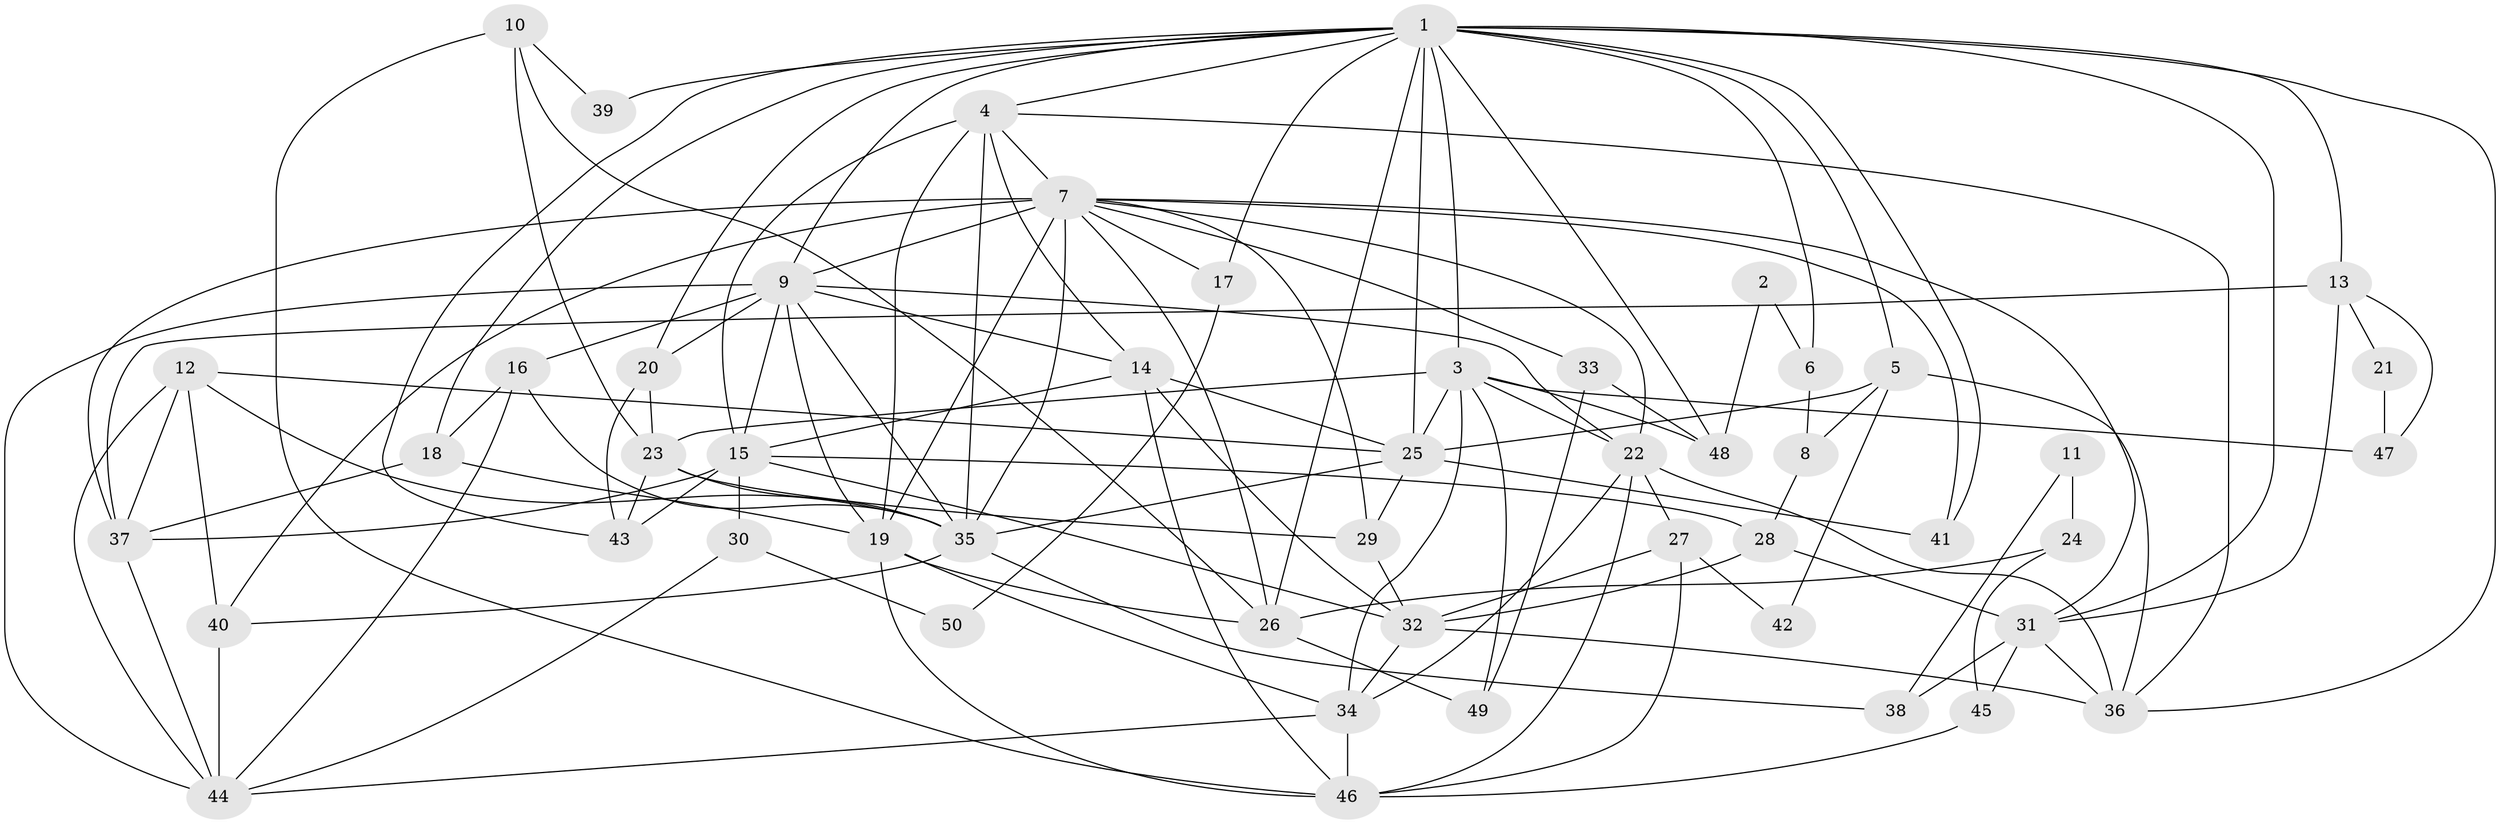 // original degree distribution, {5: 0.15, 2: 0.15, 3: 0.24, 4: 0.32, 7: 0.04, 6: 0.07, 8: 0.02, 9: 0.01}
// Generated by graph-tools (version 1.1) at 2025/36/03/09/25 02:36:04]
// undirected, 50 vertices, 129 edges
graph export_dot {
graph [start="1"]
  node [color=gray90,style=filled];
  1;
  2;
  3;
  4;
  5;
  6;
  7;
  8;
  9;
  10;
  11;
  12;
  13;
  14;
  15;
  16;
  17;
  18;
  19;
  20;
  21;
  22;
  23;
  24;
  25;
  26;
  27;
  28;
  29;
  30;
  31;
  32;
  33;
  34;
  35;
  36;
  37;
  38;
  39;
  40;
  41;
  42;
  43;
  44;
  45;
  46;
  47;
  48;
  49;
  50;
  1 -- 3 [weight=3.0];
  1 -- 4 [weight=2.0];
  1 -- 5 [weight=1.0];
  1 -- 6 [weight=1.0];
  1 -- 9 [weight=1.0];
  1 -- 13 [weight=2.0];
  1 -- 17 [weight=1.0];
  1 -- 18 [weight=1.0];
  1 -- 20 [weight=1.0];
  1 -- 25 [weight=1.0];
  1 -- 26 [weight=1.0];
  1 -- 31 [weight=1.0];
  1 -- 36 [weight=1.0];
  1 -- 39 [weight=3.0];
  1 -- 41 [weight=1.0];
  1 -- 43 [weight=1.0];
  1 -- 48 [weight=1.0];
  2 -- 6 [weight=1.0];
  2 -- 48 [weight=1.0];
  3 -- 22 [weight=1.0];
  3 -- 23 [weight=1.0];
  3 -- 25 [weight=1.0];
  3 -- 34 [weight=1.0];
  3 -- 47 [weight=1.0];
  3 -- 48 [weight=1.0];
  3 -- 49 [weight=1.0];
  4 -- 7 [weight=1.0];
  4 -- 14 [weight=1.0];
  4 -- 15 [weight=2.0];
  4 -- 19 [weight=1.0];
  4 -- 35 [weight=1.0];
  4 -- 36 [weight=1.0];
  5 -- 8 [weight=1.0];
  5 -- 25 [weight=1.0];
  5 -- 36 [weight=1.0];
  5 -- 42 [weight=1.0];
  6 -- 8 [weight=1.0];
  7 -- 9 [weight=2.0];
  7 -- 17 [weight=1.0];
  7 -- 19 [weight=4.0];
  7 -- 22 [weight=2.0];
  7 -- 26 [weight=1.0];
  7 -- 29 [weight=1.0];
  7 -- 31 [weight=1.0];
  7 -- 33 [weight=1.0];
  7 -- 35 [weight=1.0];
  7 -- 37 [weight=1.0];
  7 -- 40 [weight=1.0];
  7 -- 41 [weight=1.0];
  8 -- 28 [weight=1.0];
  9 -- 14 [weight=1.0];
  9 -- 15 [weight=1.0];
  9 -- 16 [weight=1.0];
  9 -- 19 [weight=2.0];
  9 -- 20 [weight=1.0];
  9 -- 22 [weight=1.0];
  9 -- 35 [weight=1.0];
  9 -- 44 [weight=1.0];
  10 -- 23 [weight=1.0];
  10 -- 26 [weight=1.0];
  10 -- 39 [weight=1.0];
  10 -- 46 [weight=1.0];
  11 -- 24 [weight=1.0];
  11 -- 38 [weight=1.0];
  12 -- 25 [weight=1.0];
  12 -- 35 [weight=1.0];
  12 -- 37 [weight=1.0];
  12 -- 40 [weight=2.0];
  12 -- 44 [weight=1.0];
  13 -- 21 [weight=1.0];
  13 -- 31 [weight=2.0];
  13 -- 37 [weight=1.0];
  13 -- 47 [weight=1.0];
  14 -- 15 [weight=3.0];
  14 -- 25 [weight=1.0];
  14 -- 32 [weight=2.0];
  14 -- 46 [weight=1.0];
  15 -- 28 [weight=1.0];
  15 -- 30 [weight=1.0];
  15 -- 32 [weight=1.0];
  15 -- 37 [weight=1.0];
  15 -- 43 [weight=1.0];
  16 -- 18 [weight=1.0];
  16 -- 35 [weight=1.0];
  16 -- 44 [weight=1.0];
  17 -- 50 [weight=1.0];
  18 -- 19 [weight=1.0];
  18 -- 37 [weight=1.0];
  19 -- 26 [weight=2.0];
  19 -- 34 [weight=1.0];
  19 -- 46 [weight=1.0];
  20 -- 23 [weight=1.0];
  20 -- 43 [weight=1.0];
  21 -- 47 [weight=1.0];
  22 -- 27 [weight=1.0];
  22 -- 34 [weight=1.0];
  22 -- 36 [weight=1.0];
  22 -- 46 [weight=1.0];
  23 -- 29 [weight=1.0];
  23 -- 35 [weight=1.0];
  23 -- 43 [weight=1.0];
  24 -- 26 [weight=2.0];
  24 -- 45 [weight=1.0];
  25 -- 29 [weight=1.0];
  25 -- 35 [weight=1.0];
  25 -- 41 [weight=1.0];
  26 -- 49 [weight=1.0];
  27 -- 32 [weight=1.0];
  27 -- 42 [weight=1.0];
  27 -- 46 [weight=1.0];
  28 -- 31 [weight=1.0];
  28 -- 32 [weight=1.0];
  29 -- 32 [weight=1.0];
  30 -- 44 [weight=1.0];
  30 -- 50 [weight=1.0];
  31 -- 36 [weight=1.0];
  31 -- 38 [weight=1.0];
  31 -- 45 [weight=1.0];
  32 -- 34 [weight=1.0];
  32 -- 36 [weight=1.0];
  33 -- 48 [weight=1.0];
  33 -- 49 [weight=1.0];
  34 -- 44 [weight=1.0];
  34 -- 46 [weight=1.0];
  35 -- 38 [weight=1.0];
  35 -- 40 [weight=1.0];
  37 -- 44 [weight=1.0];
  40 -- 44 [weight=1.0];
  45 -- 46 [weight=1.0];
}

